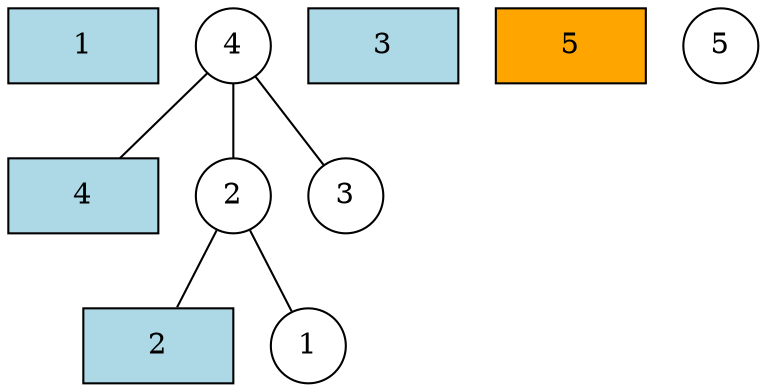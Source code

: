 graph g {
    //overlap=prism;
    //overlap_scaling=0.01;
    node[shape=rect width=1 style=filled fillcolor="lightblue"];
    ratio="compress"

    1[pos="1,0!" label="1"];
    2[pos="2,0!" label="2"];
    3[pos="3,0!" label="3"];
    4[pos="4,0!" label="4"  ];
    5[pos="5,0!" label="5" fillcolor="orange"];
    //6[pos="6,0!" label="6"];
    //7[pos="7,0!" label="7"];
    //8[pos="8,0!" label="8"];

    node[shape=circle width=0.5 style=filled fillcolor="white"];
    c1[pos="1,0.55!" label="1"];
    c2[pos="2,1.55!" label="2"  ];
    c3[pos="3,0.55!" label="3"  ];
    c4[pos="4,2.55!" label="4"];
    c5[pos="5,0.55!" label="5" ];
    //c6[pos="6,1.55!" label="6"];
    //c7[pos="7,0.55!" label="7"];
    //c8[pos="8,3.55!" label="8"];
    c2--c1;
    c2--2;
    c4--{c3,4,c2};
    //c6--{c5,6};
    //c8--{c6,c7,8};
}

